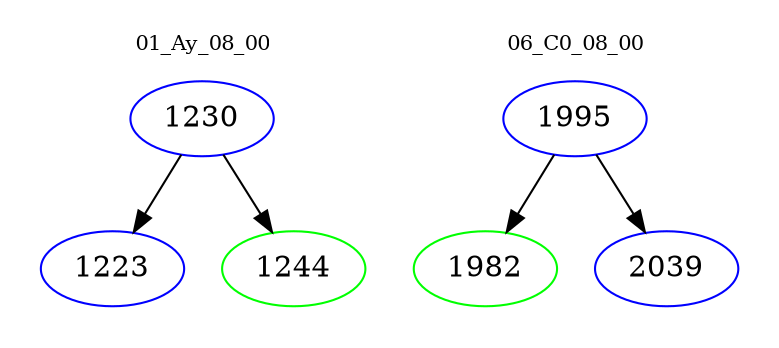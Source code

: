 digraph{
subgraph cluster_0 {
color = white
label = "01_Ay_08_00";
fontsize=10;
T0_1230 [label="1230", color="blue"]
T0_1230 -> T0_1223 [color="black"]
T0_1223 [label="1223", color="blue"]
T0_1230 -> T0_1244 [color="black"]
T0_1244 [label="1244", color="green"]
}
subgraph cluster_1 {
color = white
label = "06_C0_08_00";
fontsize=10;
T1_1995 [label="1995", color="blue"]
T1_1995 -> T1_1982 [color="black"]
T1_1982 [label="1982", color="green"]
T1_1995 -> T1_2039 [color="black"]
T1_2039 [label="2039", color="blue"]
}
}
